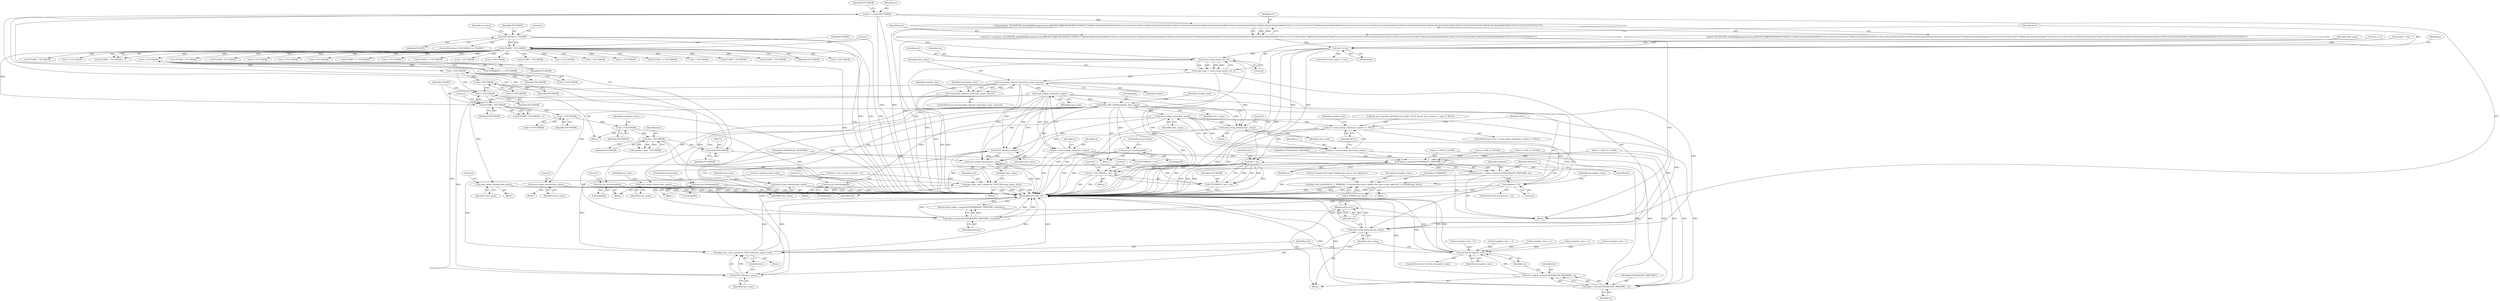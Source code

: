 digraph "0_php-src_1a23ebc1fff59bf480ca92963b36eba5c1b904c4@pointer" {
"1001766" [label="(Call,strspn(str, \"0123456789_abcdefghijklmnopqrstuvwxyzABCDEFGHIJKLMNOPQRSTUVWXYZ\177\200\201\202\203\204\205\206\207\210\211\212\213\214\215\216\217\220\221\222\223\224\225\226\227\230\231\232\233\234\235\236\237\240\241\242\243\244\245\246\247\250\251\252\253\254\255\256\257\260\261\262\263\264\265\266\267\270\271\272\273\274\275\276\277\300\301\302\303\304\305\306\307\310\311\312\313\314\315\316\317\320\321\322\323\324\325\326\327\330\331\332\333\334\335\336\337\340\341\342\343\344\345\346\347\350\351\352\353\354\355\356\357\360\361\362\363\364\365\366\367\370\371\372\373\374\375\376\377\\\"))"];
"1001728" [label="(Call,str = (char*)YYCURSOR)"];
"1001730" [label="(Call,(char*)YYCURSOR)"];
"1001708" [label="(Call,max - YYCURSOR)"];
"1001662" [label="(Call,++YYCURSOR)"];
"1001237" [label="(Call,++YYCURSOR)"];
"1000705" [label="(Call,YYLIMIT - YYCURSOR)"];
"1000152" [label="(Call,YYLIMIT - YYCURSOR)"];
"1000125" [label="(Call,YYCURSOR >= YYLIMIT)"];
"1000701" [label="(Call,++YYCURSOR)"];
"1000365" [label="(Call,++YYCURSOR)"];
"1000205" [label="(Call,++YYCURSOR)"];
"1000687" [label="(Call,++YYCURSOR)"];
"1001764" [label="(Call,len3 = strspn(str, \"0123456789_abcdefghijklmnopqrstuvwxyzABCDEFGHIJKLMNOPQRSTUVWXYZ\177\200\201\202\203\204\205\206\207\210\211\212\213\214\215\216\217\220\221\222\223\224\225\226\227\230\231\232\233\234\235\236\237\240\241\242\243\244\245\246\247\250\251\252\253\254\255\256\257\260\261\262\263\264\265\266\267\270\271\272\273\274\275\276\277\300\301\302\303\304\305\306\307\310\311\312\313\314\315\316\317\320\321\322\323\324\325\326\327\330\331\332\333\334\335\336\337\340\341\342\343\344\345\346\347\350\351\352\353\354\355\356\357\360\361\362\363\364\365\366\367\370\371\372\373\374\375\376\377\\\"))"];
"1001770" [label="(Call,len3 != len)"];
"1001779" [label="(Call,len3 - len)"];
"1001774" [label="(Call,*p = YYCURSOR + len3 - len)"];
"1001777" [label="(Call,YYCURSOR + len3 - len)"];
"1001786" [label="(Call,zend_string_init(str, len, 0))"];
"1001784" [label="(Call,class_name = zend_string_init(str, len, 0))"];
"1001794" [label="(Call,unserialize_allowed_class(class_name, classes))"];
"1001793" [label="(Call,!unserialize_allowed_class(class_name, classes))"];
"1001810" [label="(Call,zend_lookup_class(class_name))"];
"1001808" [label="(Call,ce = zend_lookup_class(class_name))"];
"1001996" [label="(Call,object_custom(UNSERIALIZE_PASSTHRU, ce))"];
"1001994" [label="(Call,ret = object_custom(UNSERIALIZE_PASSTHRU, ce))"];
"1002000" [label="(Call,ret && incomplete_class)"];
"1002011" [label="(Return,return ret;)"];
"1002015" [label="(Call,object_common1(UNSERIALIZE_PASSTHRU, ce))"];
"1002013" [label="(Call,elements = object_common1(UNSERIALIZE_PASSTHRU, ce))"];
"1002019" [label="(Call,elements < 0)"];
"1002038" [label="(Call,object_common2(UNSERIALIZE_PASSTHRU, elements))"];
"1002037" [label="(Return,return object_common2(UNSERIALIZE_PASSTHRU, elements);)"];
"1001822" [label="(Call,zend_string_release(class_name))"];
"1001834" [label="(Call,zend_string_release(class_name))"];
"1001863" [label="(Call,ZVAL_STR_COPY(&args[0], class_name))"];
"1001895" [label="(Call,zend_string_release(class_name))"];
"1001900" [label="(Call,zval_ptr_dtor(&args[0]))"];
"1001922" [label="(Call,zval_ptr_dtor(&args[0]))"];
"1001938" [label="(Call,zend_string_release(class_name))"];
"1001943" [label="(Call,zval_ptr_dtor(&args[0]))"];
"1001957" [label="(Call,zend_lookup_class(class_name))"];
"1001954" [label="(Call,(ce = zend_lookup_class(class_name)) == NULL)"];
"1001961" [label="(Call,php_error_docref(NULL, E_WARNING, \"Function %s() hasn't defined the class it was called for\", Z_STRVAL(user_func)))"];
"1001955" [label="(Call,ce = zend_lookup_class(class_name))"];
"1002006" [label="(Call,ZSTR_VAL(class_name))"];
"1002004" [label="(Call,php_store_class_name(rval, ZSTR_VAL(class_name), len2))"];
"1002009" [label="(Call,zend_string_release(class_name))"];
"1002023" [label="(Call,zend_string_release(class_name))"];
"1002032" [label="(Call,ZSTR_VAL(class_name))"];
"1002030" [label="(Call,php_store_class_name(rval, ZSTR_VAL(class_name), len2))"];
"1002035" [label="(Call,zend_string_release(class_name))"];
"1001979" [label="(Call,zval_ptr_dtor(&args[0]))"];
"1002030" [label="(Call,php_store_class_name(rval, ZSTR_VAL(class_name), len2))"];
"1002040" [label="(Identifier,elements)"];
"1000126" [label="(Identifier,YYCURSOR)"];
"1001961" [label="(Call,php_error_docref(NULL, E_WARNING, \"Function %s() hasn't defined the class it was called for\", Z_STRVAL(user_func)))"];
"1001662" [label="(Call,++YYCURSOR)"];
"1001894" [label="(Block,)"];
"1002031" [label="(Identifier,rval)"];
"1002032" [label="(Call,ZSTR_VAL(class_name))"];
"1001792" [label="(ControlStructure,if(!unserialize_allowed_class(class_name, classes)))"];
"1001799" [label="(Identifier,incomplete_class)"];
"1001997" [label="(Identifier,UNSERIALIZE_PASSTHRU)"];
"1001794" [label="(Call,unserialize_allowed_class(class_name, classes))"];
"1001944" [label="(Call,&args[0])"];
"1001788" [label="(Identifier,len)"];
"1001900" [label="(Call,zval_ptr_dtor(&args[0]))"];
"1002034" [label="(Identifier,len2)"];
"1001835" [label="(Identifier,class_name)"];
"1001975" [label="(Identifier,serialize_lock)"];
"1002015" [label="(Call,object_common1(UNSERIALIZE_PASSTHRU, ce))"];
"1001734" [label="(Identifier,YYCURSOR)"];
"1001769" [label="(ControlStructure,if (len3 != len))"];
"1001776" [label="(Identifier,p)"];
"1001801" [label="(Call,ce = PHP_IC_ENTRY)"];
"1002002" [label="(Identifier,incomplete_class)"];
"1002021" [label="(Literal,0)"];
"1001821" [label="(Block,)"];
"1002005" [label="(Identifier,rval)"];
"1001115" [label="(Call,YYLIMIT - YYCURSOR)"];
"1000152" [label="(Call,YYLIMIT - YYCURSOR)"];
"1001963" [label="(Identifier,E_WARNING)"];
"1001954" [label="(Call,(ce = zend_lookup_class(class_name)) == NULL)"];
"1001957" [label="(Call,zend_lookup_class(class_name))"];
"1001913" [label="(Call,incomplete_class = 1)"];
"1002009" [label="(Call,zend_string_release(class_name))"];
"1001813" [label="(Identifier,ce)"];
"1001810" [label="(Call,zend_lookup_class(class_name))"];
"1001729" [label="(Identifier,str)"];
"1001780" [label="(Identifier,len3)"];
"1001964" [label="(Literal,\"Function %s() hasn't defined the class it was called for\")"];
"1000802" [label="(Call,YYLIMIT - YYCURSOR)"];
"1001716" [label="(Call,len == 0)"];
"1001664" [label="(Block,)"];
"1002012" [label="(Identifier,ret)"];
"1002004" [label="(Call,php_store_class_name(rval, ZSTR_VAL(class_name), len2))"];
"1001962" [label="(Identifier,NULL)"];
"1001785" [label="(Identifier,class_name)"];
"1001766" [label="(Call,strspn(str, \"0123456789_abcdefghijklmnopqrstuvwxyzABCDEFGHIJKLMNOPQRSTUVWXYZ\177\200\201\202\203\204\205\206\207\210\211\212\213\214\215\216\217\220\221\222\223\224\225\226\227\230\231\232\233\234\235\236\237\240\241\242\243\244\245\246\247\250\251\252\253\254\255\256\257\260\261\262\263\264\265\266\267\270\271\272\273\274\275\276\277\300\301\302\303\304\305\306\307\310\311\312\313\314\315\316\317\320\321\322\323\324\325\326\327\330\331\332\333\334\335\336\337\340\341\342\343\344\345\346\347\350\351\352\353\354\355\356\357\360\361\362\363\364\365\366\367\370\371\372\373\374\375\376\377\\\"))"];
"1000686" [label="(Call,*++YYCURSOR)"];
"1001837" [label="(Literal,0)"];
"1001949" [label="(Literal,0)"];
"1002019" [label="(Call,elements < 0)"];
"1001706" [label="(Call,maxlen = max - YYCURSOR)"];
"1001984" [label="(ControlStructure,break;)"];
"1001713" [label="(Call,maxlen < len)"];
"1002033" [label="(Identifier,class_name)"];
"1001774" [label="(Call,*p = YYCURSOR + len3 - len)"];
"1002039" [label="(Identifier,UNSERIALIZE_PASSTHRU)"];
"1000687" [label="(Call,++YYCURSOR)"];
"1001237" [label="(Call,++YYCURSOR)"];
"1001970" [label="(Call,ce = PHP_IC_ENTRY)"];
"1001864" [label="(Call,&args[0])"];
"1001953" [label="(ControlStructure,if ((ce = zend_lookup_class(class_name)) == NULL))"];
"1001663" [label="(Identifier,YYCURSOR)"];
"1001994" [label="(Call,ret = object_custom(UNSERIALIZE_PASSTHRU, ce))"];
"1001825" [label="(Literal,0)"];
"1000125" [label="(Call,YYCURSOR >= YYLIMIT)"];
"1001996" [label="(Call,object_custom(UNSERIALIZE_PASSTHRU, ce))"];
"1000287" [label="(Call,++YYCURSOR)"];
"1001958" [label="(Identifier,class_name)"];
"1001770" [label="(Call,len3 != len)"];
"1002008" [label="(Identifier,len2)"];
"1000688" [label="(Identifier,YYCURSOR)"];
"1000343" [label="(Call,++YYCURSOR)"];
"1001992" [label="(Block,)"];
"1001789" [label="(Literal,0)"];
"1001771" [label="(Identifier,len3)"];
"1000707" [label="(Identifier,YYCURSOR)"];
"1002036" [label="(Identifier,class_name)"];
"1001968" [label="(Identifier,incomplete_class)"];
"1000217" [label="(Call,++YYCURSOR)"];
"1000706" [label="(Identifier,YYLIMIT)"];
"1001784" [label="(Call,class_name = zend_string_init(str, len, 0))"];
"1000206" [label="(Identifier,YYCURSOR)"];
"1001811" [label="(Identifier,class_name)"];
"1001851" [label="(Call,incomplete_class = 1)"];
"1001896" [label="(Identifier,class_name)"];
"1001967" [label="(Call,incomplete_class = 1)"];
"1000756" [label="(Call,YYLIMIT <= YYCURSOR)"];
"1001772" [label="(Identifier,len)"];
"1000701" [label="(Call,++YYCURSOR)"];
"1001979" [label="(Call,zval_ptr_dtor(&args[0]))"];
"1002007" [label="(Identifier,class_name)"];
"1002010" [label="(Identifier,class_name)"];
"1000705" [label="(Call,YYLIMIT - YYCURSOR)"];
"1001980" [label="(Call,&args[0])"];
"1001708" [label="(Call,max - YYCURSOR)"];
"1001809" [label="(Identifier,ce)"];
"1002024" [label="(Identifier,class_name)"];
"1001767" [label="(Identifier,str)"];
"1001793" [label="(Call,!unserialize_allowed_class(class_name, classes))"];
"1000329" [label="(Call,++YYCURSOR)"];
"1001161" [label="(Call,YYLIMIT <= YYCURSOR)"];
"1001834" [label="(Call,zend_string_release(class_name))"];
"1001730" [label="(Call,(char*)YYCURSOR)"];
"1002006" [label="(Call,ZSTR_VAL(class_name))"];
"1000702" [label="(Identifier,YYCURSOR)"];
"1002020" [label="(Identifier,elements)"];
"1001709" [label="(Identifier,max)"];
"1001887" [label="(Block,)"];
"1001787" [label="(Identifier,str)"];
"1001777" [label="(Call,YYCURSOR + len3 - len)"];
"1001783" [label="(Literal,0)"];
"1001939" [label="(Identifier,class_name)"];
"1000245" [label="(Call,++YYCURSOR)"];
"1001901" [label="(Call,&args[0])"];
"1001874" [label="(Call,call_user_function_ex(CG(function_table), NULL, &user_func, &retval, 1, args, 0, NULL))"];
"1001899" [label="(Identifier,user_func)"];
"1000127" [label="(Identifier,YYLIMIT)"];
"1001796" [label="(Identifier,classes)"];
"1001773" [label="(Block,)"];
"1002001" [label="(Identifier,ret)"];
"1002000" [label="(Call,ret && incomplete_class)"];
"1000141" [label="(Call,var_push(var_hash, rval))"];
"1001965" [label="(Call,Z_STRVAL(user_func))"];
"1000366" [label="(Identifier,YYCURSOR)"];
"1002023" [label="(Call,zend_string_release(class_name))"];
"1002026" [label="(Literal,0)"];
"1001808" [label="(Call,ce = zend_lookup_class(class_name))"];
"1001674" [label="(Call,incomplete_class = 0)"];
"1001916" [label="(Call,ce = PHP_IC_ENTRY)"];
"1001781" [label="(Identifier,len)"];
"1001238" [label="(Identifier,YYCURSOR)"];
"1000704" [label="(Call,(YYLIMIT - YYCURSOR) < 2)"];
"1000315" [label="(Call,++YYCURSOR)"];
"1000849" [label="(Call,YYLIMIT - YYCURSOR)"];
"1001854" [label="(Call,ce = PHP_IC_ENTRY)"];
"1002016" [label="(Identifier,UNSERIALIZE_PASSTHRU)"];
"1001922" [label="(Call,zval_ptr_dtor(&args[0]))"];
"1001927" [label="(ControlStructure,break;)"];
"1001937" [label="(Block,)"];
"1001942" [label="(Identifier,user_func)"];
"1001823" [label="(Identifier,class_name)"];
"1000203" [label="(Call,YYMARKER = ++YYCURSOR)"];
"1001675" [label="(Identifier,incomplete_class)"];
"1000273" [label="(Call,++YYCURSOR)"];
"1001959" [label="(Identifier,NULL)"];
"1001956" [label="(Identifier,ce)"];
"1000205" [label="(Call,++YYCURSOR)"];
"1001732" [label="(Identifier,YYCURSOR)"];
"1001822" [label="(Call,zend_string_release(class_name))"];
"1000193" [label="(Call,++YYCURSOR)"];
"1001871" [label="(Identifier,serialize_lock)"];
"1001710" [label="(Identifier,YYCURSOR)"];
"1001778" [label="(Identifier,YYCURSOR)"];
"1002003" [label="(Block,)"];
"1001795" [label="(Identifier,class_name)"];
"1001833" [label="(Block,)"];
"1000231" [label="(Call,++YYCURSOR)"];
"1001733" [label="(Call,YYCURSOR += len)"];
"1000153" [label="(Identifier,YYLIMIT)"];
"1001069" [label="(Call,YYLIMIT <= YYCURSOR)"];
"1002014" [label="(Identifier,elements)"];
"1001943" [label="(Call,zval_ptr_dtor(&args[0]))"];
"1001906" [label="(Literal,0)"];
"1000130" [label="(Literal,0)"];
"1000259" [label="(Call,++YYCURSOR)"];
"1001728" [label="(Call,str = (char*)YYCURSOR)"];
"1001358" [label="(Call,YYLIMIT - YYCURSOR)"];
"1001807" [label="(Identifier,serialize_lock)"];
"1001998" [label="(Identifier,ce)"];
"1001779" [label="(Call,len3 - len)"];
"1001999" [label="(ControlStructure,if (ret && incomplete_class))"];
"1001868" [label="(Identifier,class_name)"];
"1001207" [label="(Call,YYLIMIT - YYCURSOR)"];
"1000154" [label="(Identifier,YYCURSOR)"];
"1002028" [label="(Identifier,incomplete_class)"];
"1000708" [label="(Literal,2)"];
"1001698" [label="(Call,len2 = len = parse_uiv(start + 2))"];
"1001895" [label="(Call,zend_string_release(class_name))"];
"1001786" [label="(Call,zend_string_init(str, len, 0))"];
"1000364" [label="(Call,*++YYCURSOR)"];
"1000155" [label="(Literal,7)"];
"1001960" [label="(Block,)"];
"1001938" [label="(Call,zend_string_release(class_name))"];
"1002029" [label="(Block,)"];
"1000352" [label="(Call,++YYCURSOR)"];
"1002447" [label="(MethodReturn,static int)"];
"1001995" [label="(Identifier,ret)"];
"1000124" [label="(ControlStructure,if (YYCURSOR >= YYLIMIT))"];
"1002038" [label="(Call,object_common2(UNSERIALIZE_PASSTHRU, elements))"];
"1002018" [label="(ControlStructure,if (elements < 0))"];
"1001791" [label="(Block,)"];
"1002013" [label="(Call,elements = object_common1(UNSERIALIZE_PASSTHRU, ce))"];
"1000365" [label="(Call,++YYCURSOR)"];
"1002022" [label="(Block,)"];
"1000960" [label="(Call,YYLIMIT - YYCURSOR)"];
"1002011" [label="(Return,return ret;)"];
"1001236" [label="(Call,*++YYCURSOR)"];
"1001765" [label="(Identifier,len3)"];
"1002017" [label="(Identifier,ce)"];
"1001768" [label="(Literal,\"0123456789_abcdefghijklmnopqrstuvwxyzABCDEFGHIJKLMNOPQRSTUVWXYZ\177\200\201\202\203\204\205\206\207\210\211\212\213\214\215\216\217\220\221\222\223\224\225\226\227\230\231\232\233\234\235\236\237\240\241\242\243\244\245\246\247\250\251\252\253\254\255\256\257\260\261\262\263\264\265\266\267\270\271\272\273\274\275\276\277\300\301\302\303\304\305\306\307\310\311\312\313\314\315\316\317\320\321\322\323\324\325\326\327\330\331\332\333\334\335\336\337\340\341\342\343\344\345\346\347\350\351\352\353\354\355\356\357\360\361\362\363\364\365\366\367\370\371\372\373\374\375\376\377\\\")"];
"1001955" [label="(Call,ce = zend_lookup_class(class_name))"];
"1000147" [label="(Block,)"];
"1001764" [label="(Call,len3 = strspn(str, \"0123456789_abcdefghijklmnopqrstuvwxyzABCDEFGHIJKLMNOPQRSTUVWXYZ\177\200\201\202\203\204\205\206\207\210\211\212\213\214\215\216\217\220\221\222\223\224\225\226\227\230\231\232\233\234\235\236\237\240\241\242\243\244\245\246\247\250\251\252\253\254\255\256\257\260\261\262\263\264\265\266\267\270\271\272\273\274\275\276\277\300\301\302\303\304\305\306\307\310\311\312\313\314\315\316\317\320\321\322\323\324\325\326\327\330\331\332\333\334\335\336\337\340\341\342\343\344\345\346\347\350\351\352\353\354\355\356\357\360\361\362\363\364\365\366\367\370\371\372\373\374\375\376\377\\\"))"];
"1001798" [label="(Call,incomplete_class = 1)"];
"1002037" [label="(Return,return object_common2(UNSERIALIZE_PASSTHRU, elements);)"];
"1001923" [label="(Call,&args[0])"];
"1001775" [label="(Call,*p)"];
"1000301" [label="(Call,++YYCURSOR)"];
"1000133" [label="(Identifier,var_hash)"];
"1002035" [label="(Call,zend_string_release(class_name))"];
"1000151" [label="(Call,(YYLIMIT - YYCURSOR) < 7)"];
"1001863" [label="(Call,ZVAL_STR_COPY(&args[0], class_name))"];
"1001766" -> "1001764"  [label="AST: "];
"1001766" -> "1001768"  [label="CFG: "];
"1001767" -> "1001766"  [label="AST: "];
"1001768" -> "1001766"  [label="AST: "];
"1001764" -> "1001766"  [label="CFG: "];
"1001766" -> "1002447"  [label="DDG: "];
"1001766" -> "1001764"  [label="DDG: "];
"1001766" -> "1001764"  [label="DDG: "];
"1001728" -> "1001766"  [label="DDG: "];
"1001766" -> "1001786"  [label="DDG: "];
"1001728" -> "1001664"  [label="AST: "];
"1001728" -> "1001730"  [label="CFG: "];
"1001729" -> "1001728"  [label="AST: "];
"1001730" -> "1001728"  [label="AST: "];
"1001734" -> "1001728"  [label="CFG: "];
"1001728" -> "1002447"  [label="DDG: "];
"1001728" -> "1002447"  [label="DDG: "];
"1001730" -> "1001728"  [label="DDG: "];
"1001730" -> "1001732"  [label="CFG: "];
"1001731" -> "1001730"  [label="AST: "];
"1001732" -> "1001730"  [label="AST: "];
"1001708" -> "1001730"  [label="DDG: "];
"1001730" -> "1001733"  [label="DDG: "];
"1001708" -> "1001706"  [label="AST: "];
"1001708" -> "1001710"  [label="CFG: "];
"1001709" -> "1001708"  [label="AST: "];
"1001710" -> "1001708"  [label="AST: "];
"1001706" -> "1001708"  [label="CFG: "];
"1001708" -> "1002447"  [label="DDG: "];
"1001708" -> "1002447"  [label="DDG: "];
"1001708" -> "1001706"  [label="DDG: "];
"1001708" -> "1001706"  [label="DDG: "];
"1001662" -> "1001708"  [label="DDG: "];
"1001662" -> "1000147"  [label="AST: "];
"1001662" -> "1001663"  [label="CFG: "];
"1001663" -> "1001662"  [label="AST: "];
"1001675" -> "1001662"  [label="CFG: "];
"1001662" -> "1002447"  [label="DDG: "];
"1001237" -> "1001662"  [label="DDG: "];
"1001237" -> "1001236"  [label="AST: "];
"1001237" -> "1001238"  [label="CFG: "];
"1001238" -> "1001237"  [label="AST: "];
"1001236" -> "1001237"  [label="CFG: "];
"1000705" -> "1001237"  [label="DDG: "];
"1000705" -> "1000704"  [label="AST: "];
"1000705" -> "1000707"  [label="CFG: "];
"1000706" -> "1000705"  [label="AST: "];
"1000707" -> "1000705"  [label="AST: "];
"1000708" -> "1000705"  [label="CFG: "];
"1000705" -> "1002447"  [label="DDG: "];
"1000705" -> "1000701"  [label="DDG: "];
"1000705" -> "1000704"  [label="DDG: "];
"1000705" -> "1000704"  [label="DDG: "];
"1000152" -> "1000705"  [label="DDG: "];
"1000701" -> "1000705"  [label="DDG: "];
"1000152" -> "1000151"  [label="AST: "];
"1000152" -> "1000154"  [label="CFG: "];
"1000153" -> "1000152"  [label="AST: "];
"1000154" -> "1000152"  [label="AST: "];
"1000155" -> "1000152"  [label="CFG: "];
"1000152" -> "1002447"  [label="DDG: "];
"1000152" -> "1000151"  [label="DDG: "];
"1000152" -> "1000151"  [label="DDG: "];
"1000125" -> "1000152"  [label="DDG: "];
"1000125" -> "1000152"  [label="DDG: "];
"1000152" -> "1000193"  [label="DDG: "];
"1000152" -> "1000205"  [label="DDG: "];
"1000152" -> "1000217"  [label="DDG: "];
"1000152" -> "1000231"  [label="DDG: "];
"1000152" -> "1000245"  [label="DDG: "];
"1000152" -> "1000259"  [label="DDG: "];
"1000152" -> "1000273"  [label="DDG: "];
"1000152" -> "1000287"  [label="DDG: "];
"1000152" -> "1000301"  [label="DDG: "];
"1000152" -> "1000315"  [label="DDG: "];
"1000152" -> "1000329"  [label="DDG: "];
"1000152" -> "1000343"  [label="DDG: "];
"1000152" -> "1000352"  [label="DDG: "];
"1000152" -> "1000756"  [label="DDG: "];
"1000152" -> "1000802"  [label="DDG: "];
"1000152" -> "1000849"  [label="DDG: "];
"1000152" -> "1000960"  [label="DDG: "];
"1000152" -> "1001069"  [label="DDG: "];
"1000152" -> "1001115"  [label="DDG: "];
"1000152" -> "1001161"  [label="DDG: "];
"1000152" -> "1001207"  [label="DDG: "];
"1000152" -> "1001358"  [label="DDG: "];
"1000125" -> "1000124"  [label="AST: "];
"1000125" -> "1000127"  [label="CFG: "];
"1000126" -> "1000125"  [label="AST: "];
"1000127" -> "1000125"  [label="AST: "];
"1000130" -> "1000125"  [label="CFG: "];
"1000133" -> "1000125"  [label="CFG: "];
"1000125" -> "1002447"  [label="DDG: "];
"1000125" -> "1002447"  [label="DDG: "];
"1000125" -> "1002447"  [label="DDG: "];
"1000701" -> "1000147"  [label="AST: "];
"1000701" -> "1000702"  [label="CFG: "];
"1000702" -> "1000701"  [label="AST: "];
"1000706" -> "1000701"  [label="CFG: "];
"1000365" -> "1000701"  [label="DDG: "];
"1000687" -> "1000701"  [label="DDG: "];
"1000365" -> "1000364"  [label="AST: "];
"1000365" -> "1000366"  [label="CFG: "];
"1000366" -> "1000365"  [label="AST: "];
"1000364" -> "1000365"  [label="CFG: "];
"1000205" -> "1000365"  [label="DDG: "];
"1000365" -> "1000687"  [label="DDG: "];
"1000205" -> "1000203"  [label="AST: "];
"1000205" -> "1000206"  [label="CFG: "];
"1000206" -> "1000205"  [label="AST: "];
"1000203" -> "1000205"  [label="CFG: "];
"1000205" -> "1002447"  [label="DDG: "];
"1000205" -> "1000203"  [label="DDG: "];
"1000687" -> "1000686"  [label="AST: "];
"1000687" -> "1000688"  [label="CFG: "];
"1000688" -> "1000687"  [label="AST: "];
"1000686" -> "1000687"  [label="CFG: "];
"1001764" -> "1001664"  [label="AST: "];
"1001765" -> "1001764"  [label="AST: "];
"1001771" -> "1001764"  [label="CFG: "];
"1001764" -> "1002447"  [label="DDG: "];
"1001764" -> "1001770"  [label="DDG: "];
"1001770" -> "1001769"  [label="AST: "];
"1001770" -> "1001772"  [label="CFG: "];
"1001771" -> "1001770"  [label="AST: "];
"1001772" -> "1001770"  [label="AST: "];
"1001776" -> "1001770"  [label="CFG: "];
"1001785" -> "1001770"  [label="CFG: "];
"1001770" -> "1002447"  [label="DDG: "];
"1001770" -> "1002447"  [label="DDG: "];
"1001716" -> "1001770"  [label="DDG: "];
"1001713" -> "1001770"  [label="DDG: "];
"1001770" -> "1001779"  [label="DDG: "];
"1001770" -> "1001779"  [label="DDG: "];
"1001770" -> "1001786"  [label="DDG: "];
"1001779" -> "1001777"  [label="AST: "];
"1001779" -> "1001781"  [label="CFG: "];
"1001780" -> "1001779"  [label="AST: "];
"1001781" -> "1001779"  [label="AST: "];
"1001777" -> "1001779"  [label="CFG: "];
"1001779" -> "1002447"  [label="DDG: "];
"1001779" -> "1002447"  [label="DDG: "];
"1001779" -> "1001774"  [label="DDG: "];
"1001779" -> "1001774"  [label="DDG: "];
"1001779" -> "1001777"  [label="DDG: "];
"1001779" -> "1001777"  [label="DDG: "];
"1001774" -> "1001773"  [label="AST: "];
"1001774" -> "1001777"  [label="CFG: "];
"1001775" -> "1001774"  [label="AST: "];
"1001777" -> "1001774"  [label="AST: "];
"1001783" -> "1001774"  [label="CFG: "];
"1001774" -> "1002447"  [label="DDG: "];
"1001774" -> "1002447"  [label="DDG: "];
"1001733" -> "1001774"  [label="DDG: "];
"1001778" -> "1001777"  [label="AST: "];
"1001777" -> "1002447"  [label="DDG: "];
"1001777" -> "1002447"  [label="DDG: "];
"1001733" -> "1001777"  [label="DDG: "];
"1001786" -> "1001784"  [label="AST: "];
"1001786" -> "1001789"  [label="CFG: "];
"1001787" -> "1001786"  [label="AST: "];
"1001788" -> "1001786"  [label="AST: "];
"1001789" -> "1001786"  [label="AST: "];
"1001784" -> "1001786"  [label="CFG: "];
"1001786" -> "1002447"  [label="DDG: "];
"1001786" -> "1002447"  [label="DDG: "];
"1001786" -> "1001784"  [label="DDG: "];
"1001786" -> "1001784"  [label="DDG: "];
"1001786" -> "1001784"  [label="DDG: "];
"1001784" -> "1001664"  [label="AST: "];
"1001785" -> "1001784"  [label="AST: "];
"1001795" -> "1001784"  [label="CFG: "];
"1001784" -> "1002447"  [label="DDG: "];
"1001784" -> "1001794"  [label="DDG: "];
"1001794" -> "1001793"  [label="AST: "];
"1001794" -> "1001796"  [label="CFG: "];
"1001795" -> "1001794"  [label="AST: "];
"1001796" -> "1001794"  [label="AST: "];
"1001793" -> "1001794"  [label="CFG: "];
"1001794" -> "1002447"  [label="DDG: "];
"1001794" -> "1001793"  [label="DDG: "];
"1001794" -> "1001793"  [label="DDG: "];
"1001794" -> "1001810"  [label="DDG: "];
"1001794" -> "1002006"  [label="DDG: "];
"1001794" -> "1002009"  [label="DDG: "];
"1001794" -> "1002023"  [label="DDG: "];
"1001794" -> "1002032"  [label="DDG: "];
"1001794" -> "1002035"  [label="DDG: "];
"1001793" -> "1001792"  [label="AST: "];
"1001799" -> "1001793"  [label="CFG: "];
"1001807" -> "1001793"  [label="CFG: "];
"1001793" -> "1002447"  [label="DDG: "];
"1001793" -> "1002447"  [label="DDG: "];
"1001810" -> "1001808"  [label="AST: "];
"1001810" -> "1001811"  [label="CFG: "];
"1001811" -> "1001810"  [label="AST: "];
"1001808" -> "1001810"  [label="CFG: "];
"1001810" -> "1001808"  [label="DDG: "];
"1001810" -> "1001822"  [label="DDG: "];
"1001810" -> "1001834"  [label="DDG: "];
"1001810" -> "1001863"  [label="DDG: "];
"1001810" -> "1002006"  [label="DDG: "];
"1001810" -> "1002009"  [label="DDG: "];
"1001810" -> "1002023"  [label="DDG: "];
"1001810" -> "1002032"  [label="DDG: "];
"1001810" -> "1002035"  [label="DDG: "];
"1001808" -> "1001791"  [label="AST: "];
"1001809" -> "1001808"  [label="AST: "];
"1001813" -> "1001808"  [label="CFG: "];
"1001808" -> "1002447"  [label="DDG: "];
"1001808" -> "1002447"  [label="DDG: "];
"1001808" -> "1001996"  [label="DDG: "];
"1001808" -> "1002015"  [label="DDG: "];
"1001996" -> "1001994"  [label="AST: "];
"1001996" -> "1001998"  [label="CFG: "];
"1001997" -> "1001996"  [label="AST: "];
"1001998" -> "1001996"  [label="AST: "];
"1001994" -> "1001996"  [label="CFG: "];
"1001996" -> "1002447"  [label="DDG: "];
"1001996" -> "1002447"  [label="DDG: "];
"1001996" -> "1001994"  [label="DDG: "];
"1001996" -> "1001994"  [label="DDG: "];
"1001970" -> "1001996"  [label="DDG: "];
"1001854" -> "1001996"  [label="DDG: "];
"1001801" -> "1001996"  [label="DDG: "];
"1001955" -> "1001996"  [label="DDG: "];
"1001916" -> "1001996"  [label="DDG: "];
"1001994" -> "1001992"  [label="AST: "];
"1001995" -> "1001994"  [label="AST: "];
"1002001" -> "1001994"  [label="CFG: "];
"1001994" -> "1002447"  [label="DDG: "];
"1001994" -> "1002000"  [label="DDG: "];
"1002000" -> "1001999"  [label="AST: "];
"1002000" -> "1002001"  [label="CFG: "];
"1002000" -> "1002002"  [label="CFG: "];
"1002001" -> "1002000"  [label="AST: "];
"1002002" -> "1002000"  [label="AST: "];
"1002005" -> "1002000"  [label="CFG: "];
"1002010" -> "1002000"  [label="CFG: "];
"1002000" -> "1002447"  [label="DDG: "];
"1002000" -> "1002447"  [label="DDG: "];
"1002000" -> "1002447"  [label="DDG: "];
"1001913" -> "1002000"  [label="DDG: "];
"1001674" -> "1002000"  [label="DDG: "];
"1001798" -> "1002000"  [label="DDG: "];
"1001851" -> "1002000"  [label="DDG: "];
"1001967" -> "1002000"  [label="DDG: "];
"1002000" -> "1002011"  [label="DDG: "];
"1002011" -> "1001992"  [label="AST: "];
"1002011" -> "1002012"  [label="CFG: "];
"1002012" -> "1002011"  [label="AST: "];
"1002447" -> "1002011"  [label="CFG: "];
"1002011" -> "1002447"  [label="DDG: "];
"1002012" -> "1002011"  [label="DDG: "];
"1002015" -> "1002013"  [label="AST: "];
"1002015" -> "1002017"  [label="CFG: "];
"1002016" -> "1002015"  [label="AST: "];
"1002017" -> "1002015"  [label="AST: "];
"1002013" -> "1002015"  [label="CFG: "];
"1002015" -> "1002447"  [label="DDG: "];
"1002015" -> "1002447"  [label="DDG: "];
"1002015" -> "1002013"  [label="DDG: "];
"1002015" -> "1002013"  [label="DDG: "];
"1001970" -> "1002015"  [label="DDG: "];
"1001854" -> "1002015"  [label="DDG: "];
"1001801" -> "1002015"  [label="DDG: "];
"1001955" -> "1002015"  [label="DDG: "];
"1001916" -> "1002015"  [label="DDG: "];
"1002015" -> "1002038"  [label="DDG: "];
"1002013" -> "1001664"  [label="AST: "];
"1002014" -> "1002013"  [label="AST: "];
"1002020" -> "1002013"  [label="CFG: "];
"1002013" -> "1002447"  [label="DDG: "];
"1002013" -> "1002019"  [label="DDG: "];
"1002019" -> "1002018"  [label="AST: "];
"1002019" -> "1002021"  [label="CFG: "];
"1002020" -> "1002019"  [label="AST: "];
"1002021" -> "1002019"  [label="AST: "];
"1002024" -> "1002019"  [label="CFG: "];
"1002028" -> "1002019"  [label="CFG: "];
"1002019" -> "1002447"  [label="DDG: "];
"1002019" -> "1002447"  [label="DDG: "];
"1002019" -> "1002038"  [label="DDG: "];
"1002038" -> "1002037"  [label="AST: "];
"1002038" -> "1002040"  [label="CFG: "];
"1002039" -> "1002038"  [label="AST: "];
"1002040" -> "1002038"  [label="AST: "];
"1002037" -> "1002038"  [label="CFG: "];
"1002038" -> "1002447"  [label="DDG: "];
"1002038" -> "1002447"  [label="DDG: "];
"1002038" -> "1002447"  [label="DDG: "];
"1002038" -> "1002037"  [label="DDG: "];
"1002037" -> "1001664"  [label="AST: "];
"1002447" -> "1002037"  [label="CFG: "];
"1002037" -> "1002447"  [label="DDG: "];
"1001822" -> "1001821"  [label="AST: "];
"1001822" -> "1001823"  [label="CFG: "];
"1001823" -> "1001822"  [label="AST: "];
"1001825" -> "1001822"  [label="CFG: "];
"1001822" -> "1002447"  [label="DDG: "];
"1001822" -> "1002447"  [label="DDG: "];
"1001834" -> "1001833"  [label="AST: "];
"1001834" -> "1001835"  [label="CFG: "];
"1001835" -> "1001834"  [label="AST: "];
"1001837" -> "1001834"  [label="CFG: "];
"1001834" -> "1002447"  [label="DDG: "];
"1001834" -> "1002447"  [label="DDG: "];
"1001863" -> "1001791"  [label="AST: "];
"1001863" -> "1001868"  [label="CFG: "];
"1001864" -> "1001863"  [label="AST: "];
"1001868" -> "1001863"  [label="AST: "];
"1001871" -> "1001863"  [label="CFG: "];
"1001863" -> "1002447"  [label="DDG: "];
"1001863" -> "1001895"  [label="DDG: "];
"1001863" -> "1001900"  [label="DDG: "];
"1001863" -> "1001922"  [label="DDG: "];
"1001863" -> "1001938"  [label="DDG: "];
"1001863" -> "1001943"  [label="DDG: "];
"1001863" -> "1001957"  [label="DDG: "];
"1001863" -> "1001979"  [label="DDG: "];
"1001863" -> "1002006"  [label="DDG: "];
"1001863" -> "1002009"  [label="DDG: "];
"1001863" -> "1002023"  [label="DDG: "];
"1001863" -> "1002032"  [label="DDG: "];
"1001863" -> "1002035"  [label="DDG: "];
"1001895" -> "1001894"  [label="AST: "];
"1001895" -> "1001896"  [label="CFG: "];
"1001896" -> "1001895"  [label="AST: "];
"1001899" -> "1001895"  [label="CFG: "];
"1001895" -> "1002447"  [label="DDG: "];
"1001895" -> "1002447"  [label="DDG: "];
"1001900" -> "1001894"  [label="AST: "];
"1001900" -> "1001901"  [label="CFG: "];
"1001901" -> "1001900"  [label="AST: "];
"1001906" -> "1001900"  [label="CFG: "];
"1001900" -> "1002447"  [label="DDG: "];
"1001900" -> "1002447"  [label="DDG: "];
"1001922" -> "1001887"  [label="AST: "];
"1001922" -> "1001923"  [label="CFG: "];
"1001923" -> "1001922"  [label="AST: "];
"1001927" -> "1001922"  [label="CFG: "];
"1001922" -> "1002447"  [label="DDG: "];
"1001922" -> "1002447"  [label="DDG: "];
"1001938" -> "1001937"  [label="AST: "];
"1001938" -> "1001939"  [label="CFG: "];
"1001939" -> "1001938"  [label="AST: "];
"1001942" -> "1001938"  [label="CFG: "];
"1001938" -> "1002447"  [label="DDG: "];
"1001938" -> "1002447"  [label="DDG: "];
"1001943" -> "1001937"  [label="AST: "];
"1001943" -> "1001944"  [label="CFG: "];
"1001944" -> "1001943"  [label="AST: "];
"1001949" -> "1001943"  [label="CFG: "];
"1001943" -> "1002447"  [label="DDG: "];
"1001943" -> "1002447"  [label="DDG: "];
"1001957" -> "1001955"  [label="AST: "];
"1001957" -> "1001958"  [label="CFG: "];
"1001958" -> "1001957"  [label="AST: "];
"1001955" -> "1001957"  [label="CFG: "];
"1001957" -> "1001954"  [label="DDG: "];
"1001957" -> "1001955"  [label="DDG: "];
"1001957" -> "1002006"  [label="DDG: "];
"1001957" -> "1002009"  [label="DDG: "];
"1001957" -> "1002023"  [label="DDG: "];
"1001957" -> "1002032"  [label="DDG: "];
"1001957" -> "1002035"  [label="DDG: "];
"1001954" -> "1001953"  [label="AST: "];
"1001954" -> "1001959"  [label="CFG: "];
"1001955" -> "1001954"  [label="AST: "];
"1001959" -> "1001954"  [label="AST: "];
"1001962" -> "1001954"  [label="CFG: "];
"1001975" -> "1001954"  [label="CFG: "];
"1001954" -> "1002447"  [label="DDG: "];
"1001954" -> "1002447"  [label="DDG: "];
"1001955" -> "1001954"  [label="DDG: "];
"1001874" -> "1001954"  [label="DDG: "];
"1001954" -> "1001961"  [label="DDG: "];
"1001961" -> "1001960"  [label="AST: "];
"1001961" -> "1001965"  [label="CFG: "];
"1001962" -> "1001961"  [label="AST: "];
"1001963" -> "1001961"  [label="AST: "];
"1001964" -> "1001961"  [label="AST: "];
"1001965" -> "1001961"  [label="AST: "];
"1001968" -> "1001961"  [label="CFG: "];
"1001961" -> "1002447"  [label="DDG: "];
"1001961" -> "1002447"  [label="DDG: "];
"1001961" -> "1002447"  [label="DDG: "];
"1001961" -> "1002447"  [label="DDG: "];
"1001965" -> "1001961"  [label="DDG: "];
"1001956" -> "1001955"  [label="AST: "];
"1001959" -> "1001955"  [label="CFG: "];
"1001955" -> "1002447"  [label="DDG: "];
"1002006" -> "1002004"  [label="AST: "];
"1002006" -> "1002007"  [label="CFG: "];
"1002007" -> "1002006"  [label="AST: "];
"1002008" -> "1002006"  [label="CFG: "];
"1002006" -> "1002004"  [label="DDG: "];
"1002006" -> "1002009"  [label="DDG: "];
"1002004" -> "1002003"  [label="AST: "];
"1002004" -> "1002008"  [label="CFG: "];
"1002005" -> "1002004"  [label="AST: "];
"1002008" -> "1002004"  [label="AST: "];
"1002010" -> "1002004"  [label="CFG: "];
"1002004" -> "1002447"  [label="DDG: "];
"1002004" -> "1002447"  [label="DDG: "];
"1002004" -> "1002447"  [label="DDG: "];
"1002004" -> "1002447"  [label="DDG: "];
"1000141" -> "1002004"  [label="DDG: "];
"1001698" -> "1002004"  [label="DDG: "];
"1002009" -> "1001992"  [label="AST: "];
"1002009" -> "1002010"  [label="CFG: "];
"1002010" -> "1002009"  [label="AST: "];
"1002012" -> "1002009"  [label="CFG: "];
"1002009" -> "1002447"  [label="DDG: "];
"1002009" -> "1002447"  [label="DDG: "];
"1002023" -> "1002022"  [label="AST: "];
"1002023" -> "1002024"  [label="CFG: "];
"1002024" -> "1002023"  [label="AST: "];
"1002026" -> "1002023"  [label="CFG: "];
"1002023" -> "1002447"  [label="DDG: "];
"1002023" -> "1002447"  [label="DDG: "];
"1002032" -> "1002030"  [label="AST: "];
"1002032" -> "1002033"  [label="CFG: "];
"1002033" -> "1002032"  [label="AST: "];
"1002034" -> "1002032"  [label="CFG: "];
"1002032" -> "1002030"  [label="DDG: "];
"1002032" -> "1002035"  [label="DDG: "];
"1002030" -> "1002029"  [label="AST: "];
"1002030" -> "1002034"  [label="CFG: "];
"1002031" -> "1002030"  [label="AST: "];
"1002034" -> "1002030"  [label="AST: "];
"1002036" -> "1002030"  [label="CFG: "];
"1002030" -> "1002447"  [label="DDG: "];
"1002030" -> "1002447"  [label="DDG: "];
"1002030" -> "1002447"  [label="DDG: "];
"1002030" -> "1002447"  [label="DDG: "];
"1000141" -> "1002030"  [label="DDG: "];
"1001698" -> "1002030"  [label="DDG: "];
"1002035" -> "1001664"  [label="AST: "];
"1002035" -> "1002036"  [label="CFG: "];
"1002036" -> "1002035"  [label="AST: "];
"1002039" -> "1002035"  [label="CFG: "];
"1002035" -> "1002447"  [label="DDG: "];
"1002035" -> "1002447"  [label="DDG: "];
"1001979" -> "1001791"  [label="AST: "];
"1001979" -> "1001980"  [label="CFG: "];
"1001980" -> "1001979"  [label="AST: "];
"1001984" -> "1001979"  [label="CFG: "];
"1001979" -> "1002447"  [label="DDG: "];
"1001979" -> "1002447"  [label="DDG: "];
}
